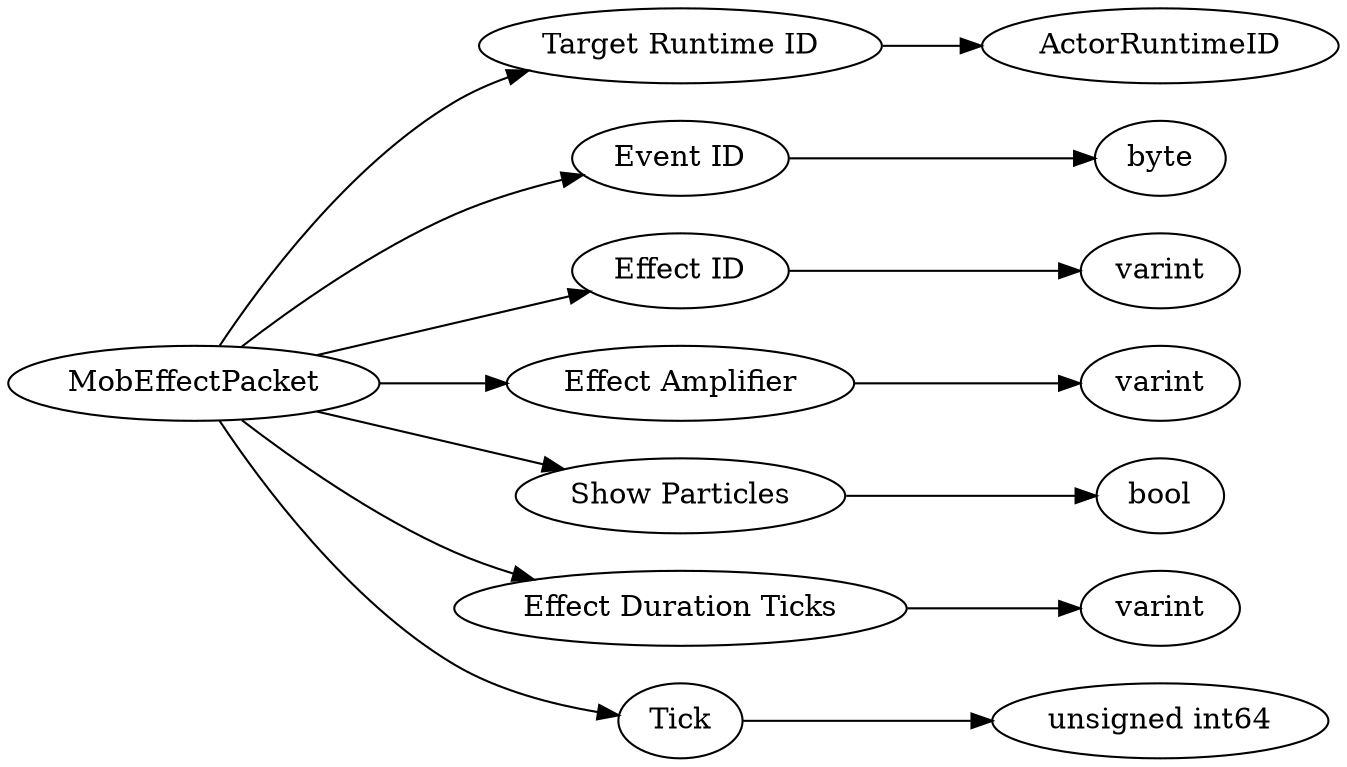 digraph "MobEffectPacket" {
rankdir = LR
0
0 -> 1
1 -> 2
0 -> 3
3 -> 4
0 -> 5
5 -> 6
0 -> 7
7 -> 8
0 -> 9
9 -> 10
0 -> 11
11 -> 12
0 -> 13
13 -> 14

0 [label="MobEffectPacket",comment="name: \"MobEffectPacket\", typeName: \"\", id: 0, branchId: 28, recurseId: -1, attributes: 0, notes: \"\""];
1 [label="Target Runtime ID",comment="name: \"Target Runtime ID\", typeName: \"ActorRuntimeID\", id: 1, branchId: 0, recurseId: -1, attributes: 256, notes: \"\""];
2 [label="ActorRuntimeID",comment="name: \"ActorRuntimeID\", typeName: \"\", id: 2, branchId: 0, recurseId: -1, attributes: 512, notes: \"\""];
3 [label="Event ID",comment="name: \"Event ID\", typeName: \"\", id: 3, branchId: 0, recurseId: -1, attributes: 0, notes: \"\""];
4 [label="byte",comment="name: \"byte\", typeName: \"\", id: 4, branchId: 0, recurseId: -1, attributes: 512, notes: \"\""];
5 [label="Effect ID",comment="name: \"Effect ID\", typeName: \"\", id: 5, branchId: 0, recurseId: -1, attributes: 0, notes: \"\""];
6 [label="varint",comment="name: \"varint\", typeName: \"\", id: 6, branchId: 0, recurseId: -1, attributes: 512, notes: \"\""];
7 [label="Effect Amplifier",comment="name: \"Effect Amplifier\", typeName: \"\", id: 7, branchId: 0, recurseId: -1, attributes: 0, notes: \"\""];
8 [label="varint",comment="name: \"varint\", typeName: \"\", id: 8, branchId: 0, recurseId: -1, attributes: 512, notes: \"\""];
9 [label="Show Particles",comment="name: \"Show Particles\", typeName: \"\", id: 9, branchId: 0, recurseId: -1, attributes: 0, notes: \"\""];
10 [label="bool",comment="name: \"bool\", typeName: \"\", id: 10, branchId: 0, recurseId: -1, attributes: 512, notes: \"\""];
11 [label="Effect Duration Ticks",comment="name: \"Effect Duration Ticks\", typeName: \"\", id: 11, branchId: 0, recurseId: -1, attributes: 0, notes: \"\""];
12 [label="varint",comment="name: \"varint\", typeName: \"\", id: 12, branchId: 0, recurseId: -1, attributes: 512, notes: \"\""];
13 [label="Tick",comment="name: \"Tick\", typeName: \"\", id: 13, branchId: 0, recurseId: -1, attributes: 0, notes: \"\""];
14 [label="unsigned int64",comment="name: \"unsigned int64\", typeName: \"\", id: 14, branchId: 0, recurseId: -1, attributes: 512, notes: \"\""];
{ rank = max;2;4;6;8;10;12;14}

}
